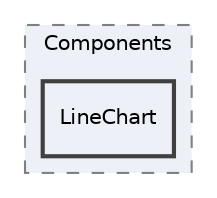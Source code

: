 digraph "Editor/UI/Components/LineChart"
{
 // LATEX_PDF_SIZE
  edge [fontname="Helvetica",fontsize="10",labelfontname="Helvetica",labelfontsize="10"];
  node [fontname="Helvetica",fontsize="10",shape=record];
  compound=true
  subgraph clusterdir_923fa9d008c2aca82a70b1951296c9a0 {
    graph [ bgcolor="#edf0f7", pencolor="grey50", style="filled,dashed,", label="Components", fontname="Helvetica", fontsize="10", URL="dir_923fa9d008c2aca82a70b1951296c9a0.html"]
  dir_23dd7dd819f652f202d1c2381706397f [shape=box, label="LineChart", style="filled,bold,", fillcolor="#edf0f7", color="grey25", URL="dir_23dd7dd819f652f202d1c2381706397f.html"];
  }
}
